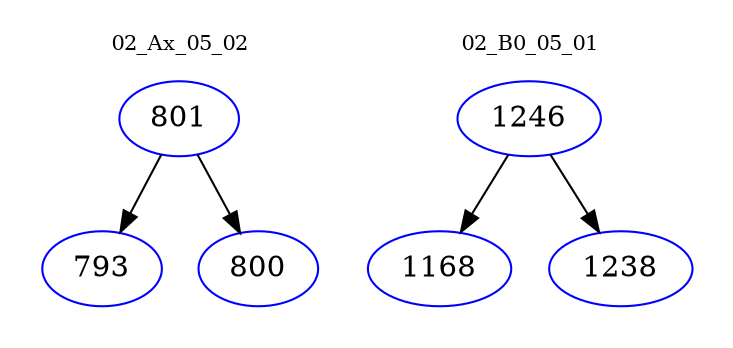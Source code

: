 digraph{
subgraph cluster_0 {
color = white
label = "02_Ax_05_02";
fontsize=10;
T0_801 [label="801", color="blue"]
T0_801 -> T0_793 [color="black"]
T0_793 [label="793", color="blue"]
T0_801 -> T0_800 [color="black"]
T0_800 [label="800", color="blue"]
}
subgraph cluster_1 {
color = white
label = "02_B0_05_01";
fontsize=10;
T1_1246 [label="1246", color="blue"]
T1_1246 -> T1_1168 [color="black"]
T1_1168 [label="1168", color="blue"]
T1_1246 -> T1_1238 [color="black"]
T1_1238 [label="1238", color="blue"]
}
}
